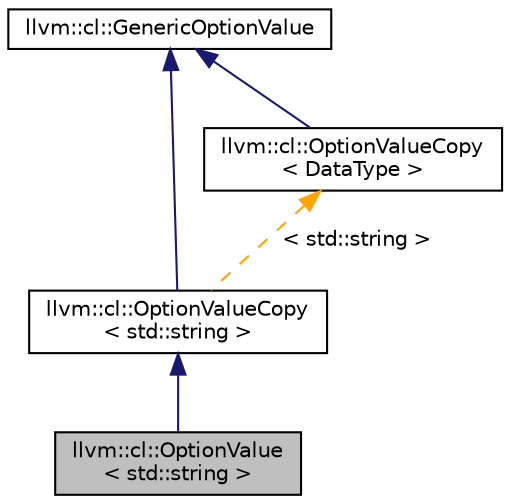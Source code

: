 digraph "llvm::cl::OptionValue&lt; std::string &gt;"
{
 // LATEX_PDF_SIZE
  bgcolor="transparent";
  edge [fontname="Helvetica",fontsize="10",labelfontname="Helvetica",labelfontsize="10"];
  node [fontname="Helvetica",fontsize="10",shape=record];
  Node1 [label="llvm::cl::OptionValue\l\< std::string \>",height=0.2,width=0.4,color="black", fillcolor="grey75", style="filled", fontcolor="black",tooltip=" "];
  Node2 -> Node1 [dir="back",color="midnightblue",fontsize="10",style="solid",fontname="Helvetica"];
  Node2 [label="llvm::cl::OptionValueCopy\l\< std::string \>",height=0.2,width=0.4,color="black",URL="$classllvm_1_1cl_1_1OptionValueCopy.html",tooltip=" "];
  Node3 -> Node2 [dir="back",color="midnightblue",fontsize="10",style="solid",fontname="Helvetica"];
  Node3 [label="llvm::cl::GenericOptionValue",height=0.2,width=0.4,color="black",URL="$structllvm_1_1cl_1_1GenericOptionValue.html",tooltip=" "];
  Node4 -> Node2 [dir="back",color="orange",fontsize="10",style="dashed",label=" \< std::string \>" ,fontname="Helvetica"];
  Node4 [label="llvm::cl::OptionValueCopy\l\< DataType \>",height=0.2,width=0.4,color="black",URL="$classllvm_1_1cl_1_1OptionValueCopy.html",tooltip=" "];
  Node3 -> Node4 [dir="back",color="midnightblue",fontsize="10",style="solid",fontname="Helvetica"];
}
